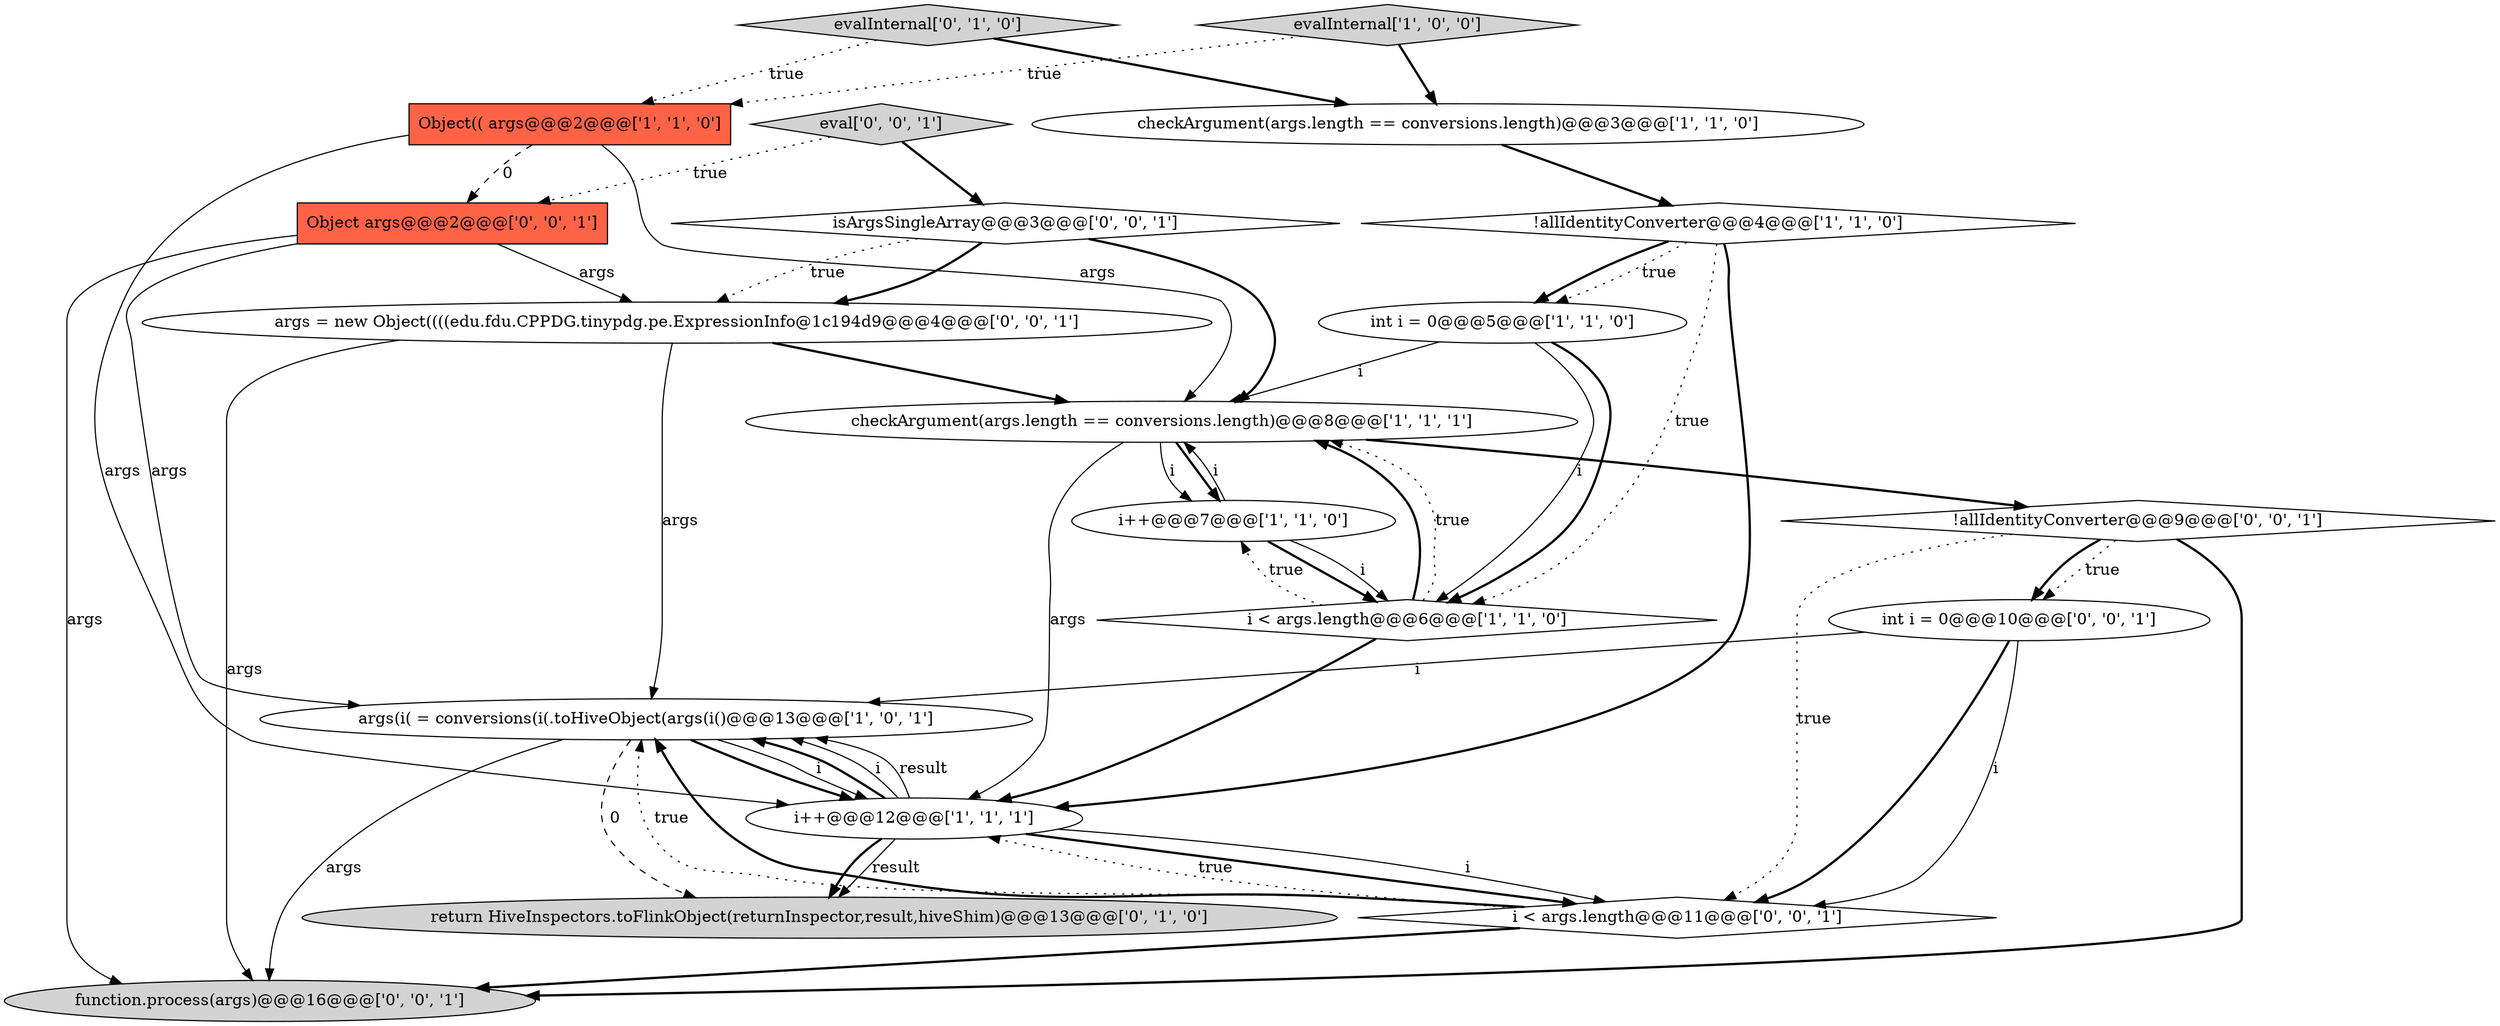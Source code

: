 digraph {
11 [style = filled, label = "return HiveInspectors.toFlinkObject(returnInspector,result,hiveShim)@@@13@@@['0', '1', '0']", fillcolor = lightgray, shape = ellipse image = "AAA1AAABBB2BBB"];
18 [style = filled, label = "eval['0', '0', '1']", fillcolor = lightgray, shape = diamond image = "AAA0AAABBB3BBB"];
16 [style = filled, label = "args = new Object((((edu.fdu.CPPDG.tinypdg.pe.ExpressionInfo@1c194d9@@@4@@@['0', '0', '1']", fillcolor = white, shape = ellipse image = "AAA0AAABBB3BBB"];
6 [style = filled, label = "checkArgument(args.length == conversions.length)@@@8@@@['1', '1', '1']", fillcolor = white, shape = ellipse image = "AAA0AAABBB1BBB"];
5 [style = filled, label = "int i = 0@@@5@@@['1', '1', '0']", fillcolor = white, shape = ellipse image = "AAA0AAABBB1BBB"];
14 [style = filled, label = "Object args@@@2@@@['0', '0', '1']", fillcolor = tomato, shape = box image = "AAA0AAABBB3BBB"];
19 [style = filled, label = "i < args.length@@@11@@@['0', '0', '1']", fillcolor = white, shape = diamond image = "AAA0AAABBB3BBB"];
0 [style = filled, label = "Object(( args@@@2@@@['1', '1', '0']", fillcolor = tomato, shape = box image = "AAA0AAABBB1BBB"];
3 [style = filled, label = "i++@@@7@@@['1', '1', '0']", fillcolor = white, shape = ellipse image = "AAA0AAABBB1BBB"];
9 [style = filled, label = "args(i( = conversions(i(.toHiveObject(args(i()@@@13@@@['1', '0', '1']", fillcolor = white, shape = ellipse image = "AAA0AAABBB1BBB"];
1 [style = filled, label = "i++@@@12@@@['1', '1', '1']", fillcolor = white, shape = ellipse image = "AAA0AAABBB1BBB"];
8 [style = filled, label = "checkArgument(args.length == conversions.length)@@@3@@@['1', '1', '0']", fillcolor = white, shape = ellipse image = "AAA0AAABBB1BBB"];
10 [style = filled, label = "evalInternal['0', '1', '0']", fillcolor = lightgray, shape = diamond image = "AAA0AAABBB2BBB"];
15 [style = filled, label = "isArgsSingleArray@@@3@@@['0', '0', '1']", fillcolor = white, shape = diamond image = "AAA0AAABBB3BBB"];
2 [style = filled, label = "!allIdentityConverter@@@4@@@['1', '1', '0']", fillcolor = white, shape = diamond image = "AAA0AAABBB1BBB"];
4 [style = filled, label = "evalInternal['1', '0', '0']", fillcolor = lightgray, shape = diamond image = "AAA0AAABBB1BBB"];
17 [style = filled, label = "function.process(args)@@@16@@@['0', '0', '1']", fillcolor = lightgray, shape = ellipse image = "AAA0AAABBB3BBB"];
12 [style = filled, label = "!allIdentityConverter@@@9@@@['0', '0', '1']", fillcolor = white, shape = diamond image = "AAA0AAABBB3BBB"];
7 [style = filled, label = "i < args.length@@@6@@@['1', '1', '0']", fillcolor = white, shape = diamond image = "AAA0AAABBB1BBB"];
13 [style = filled, label = "int i = 0@@@10@@@['0', '0', '1']", fillcolor = white, shape = ellipse image = "AAA0AAABBB3BBB"];
0->1 [style = solid, label="args"];
9->11 [style = dashed, label="0"];
1->11 [style = solid, label="result"];
5->7 [style = solid, label="i"];
1->9 [style = bold, label=""];
16->17 [style = solid, label="args"];
13->19 [style = solid, label="i"];
19->9 [style = bold, label=""];
14->16 [style = solid, label="args"];
13->19 [style = bold, label=""];
1->9 [style = solid, label="i"];
2->5 [style = bold, label=""];
12->19 [style = dotted, label="true"];
2->5 [style = dotted, label="true"];
14->17 [style = solid, label="args"];
7->6 [style = bold, label=""];
10->8 [style = bold, label=""];
12->13 [style = dotted, label="true"];
5->6 [style = solid, label="i"];
0->14 [style = dashed, label="0"];
4->8 [style = bold, label=""];
13->9 [style = solid, label="i"];
19->9 [style = dotted, label="true"];
10->0 [style = dotted, label="true"];
6->1 [style = solid, label="args"];
4->0 [style = dotted, label="true"];
3->7 [style = bold, label=""];
15->6 [style = bold, label=""];
7->6 [style = dotted, label="true"];
1->11 [style = bold, label=""];
12->13 [style = bold, label=""];
18->14 [style = dotted, label="true"];
6->3 [style = solid, label="i"];
3->7 [style = solid, label="i"];
1->19 [style = solid, label="i"];
8->2 [style = bold, label=""];
12->17 [style = bold, label=""];
9->17 [style = solid, label="args"];
16->9 [style = solid, label="args"];
19->17 [style = bold, label=""];
2->1 [style = bold, label=""];
6->3 [style = bold, label=""];
0->6 [style = solid, label="args"];
15->16 [style = bold, label=""];
16->6 [style = bold, label=""];
6->12 [style = bold, label=""];
1->19 [style = bold, label=""];
19->1 [style = dotted, label="true"];
15->16 [style = dotted, label="true"];
7->1 [style = bold, label=""];
1->9 [style = solid, label="result"];
3->6 [style = solid, label="i"];
9->1 [style = bold, label=""];
14->9 [style = solid, label="args"];
5->7 [style = bold, label=""];
2->7 [style = dotted, label="true"];
7->3 [style = dotted, label="true"];
9->1 [style = solid, label="i"];
18->15 [style = bold, label=""];
}
